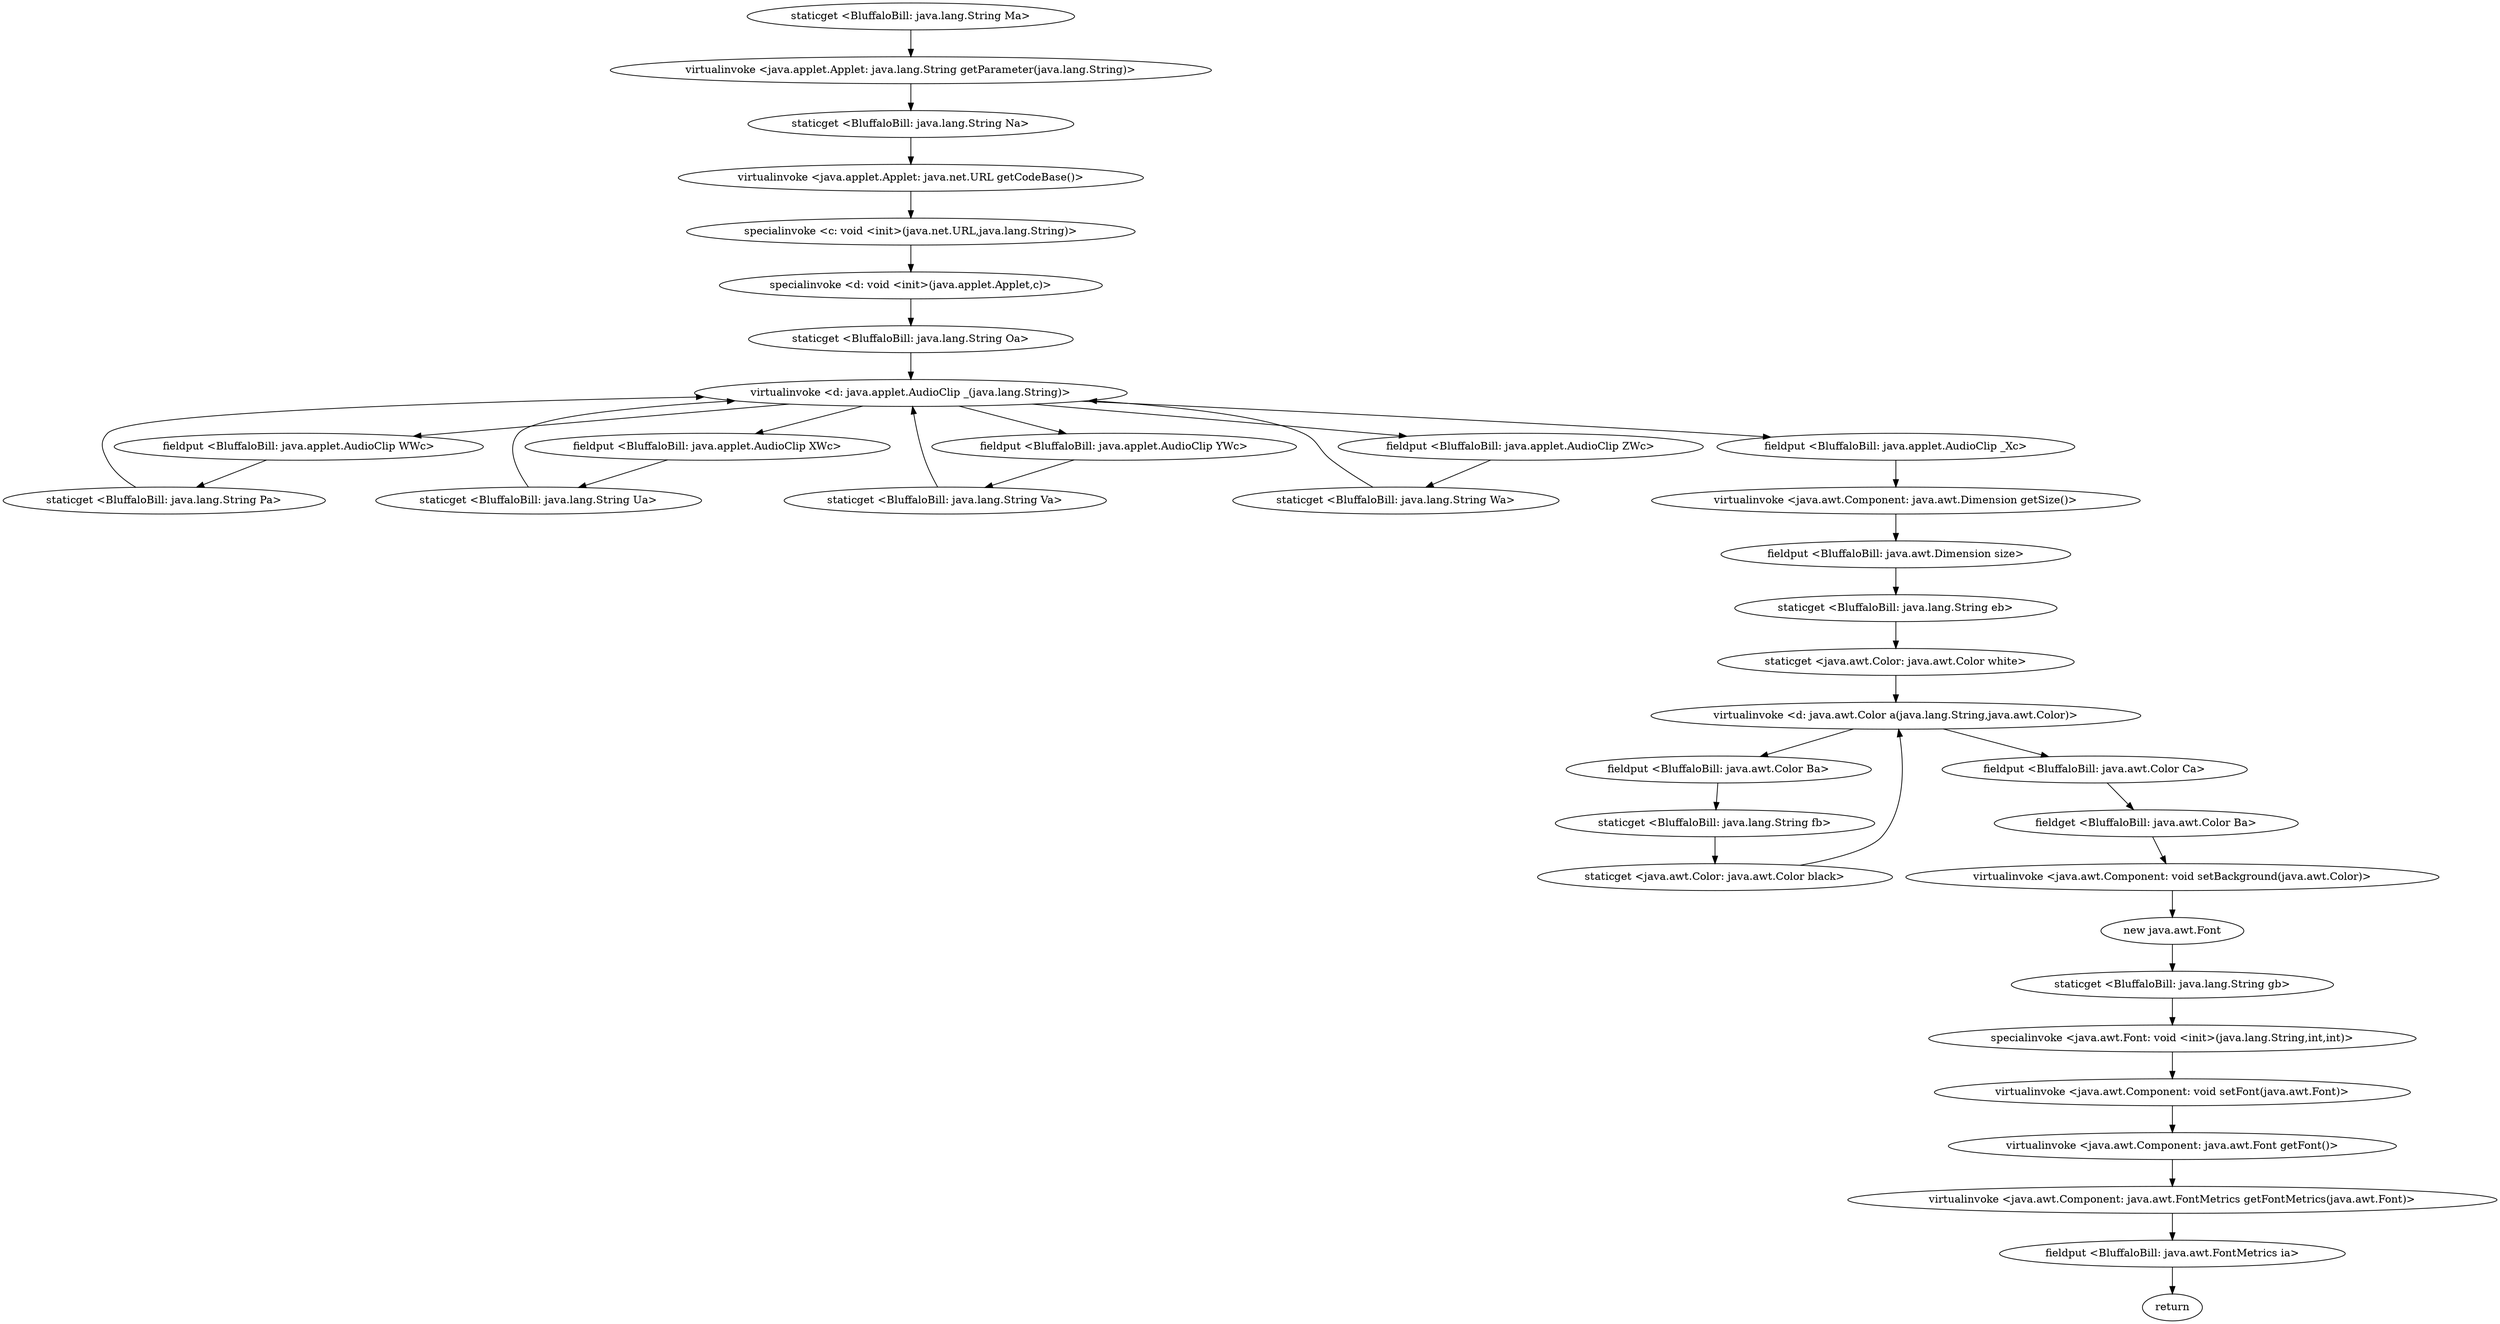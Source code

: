 digraph "" {
"staticget <BluffaloBill: java.lang.String Ma>";
 "staticget <BluffaloBill: java.lang.String Ma>"->"virtualinvoke <java.applet.Applet: java.lang.String getParameter(java.lang.String)>";
 "virtualinvoke <java.applet.Applet: java.lang.String getParameter(java.lang.String)>"->"staticget <BluffaloBill: java.lang.String Na>";
 "staticget <BluffaloBill: java.lang.String Na>"->"virtualinvoke <java.applet.Applet: java.net.URL getCodeBase()>";
 "virtualinvoke <java.applet.Applet: java.net.URL getCodeBase()>"->"specialinvoke <c: void <init>(java.net.URL,java.lang.String)>";
 "specialinvoke <c: void <init>(java.net.URL,java.lang.String)>"->"specialinvoke <d: void <init>(java.applet.Applet,c)>";
 "specialinvoke <d: void <init>(java.applet.Applet,c)>"->"staticget <BluffaloBill: java.lang.String Oa>";
 "staticget <BluffaloBill: java.lang.String Oa>"->"virtualinvoke <d: java.applet.AudioClip _(java.lang.String)>";
 "virtualinvoke <d: java.applet.AudioClip _(java.lang.String)>"->"fieldput <BluffaloBill: java.applet.AudioClip WWc>";
 "fieldput <BluffaloBill: java.applet.AudioClip WWc>"->"staticget <BluffaloBill: java.lang.String Pa>";
 "staticget <BluffaloBill: java.lang.String Pa>"->"virtualinvoke <d: java.applet.AudioClip _(java.lang.String)>";
 "virtualinvoke <d: java.applet.AudioClip _(java.lang.String)>"->"fieldput <BluffaloBill: java.applet.AudioClip XWc>";
 "fieldput <BluffaloBill: java.applet.AudioClip XWc>"->"staticget <BluffaloBill: java.lang.String Ua>";
 "staticget <BluffaloBill: java.lang.String Ua>"->"virtualinvoke <d: java.applet.AudioClip _(java.lang.String)>";
 "virtualinvoke <d: java.applet.AudioClip _(java.lang.String)>"->"fieldput <BluffaloBill: java.applet.AudioClip YWc>";
 "fieldput <BluffaloBill: java.applet.AudioClip YWc>"->"staticget <BluffaloBill: java.lang.String Va>";
 "staticget <BluffaloBill: java.lang.String Va>"->"virtualinvoke <d: java.applet.AudioClip _(java.lang.String)>";
 "virtualinvoke <d: java.applet.AudioClip _(java.lang.String)>"->"fieldput <BluffaloBill: java.applet.AudioClip ZWc>";
 "fieldput <BluffaloBill: java.applet.AudioClip ZWc>"->"staticget <BluffaloBill: java.lang.String Wa>";
 "staticget <BluffaloBill: java.lang.String Wa>"->"virtualinvoke <d: java.applet.AudioClip _(java.lang.String)>";
 "virtualinvoke <d: java.applet.AudioClip _(java.lang.String)>"->"fieldput <BluffaloBill: java.applet.AudioClip _Xc>";
 "fieldput <BluffaloBill: java.applet.AudioClip _Xc>"->"virtualinvoke <java.awt.Component: java.awt.Dimension getSize()>";
 "virtualinvoke <java.awt.Component: java.awt.Dimension getSize()>"->"fieldput <BluffaloBill: java.awt.Dimension size>";
 "fieldput <BluffaloBill: java.awt.Dimension size>"->"staticget <BluffaloBill: java.lang.String eb>";
 "staticget <BluffaloBill: java.lang.String eb>"->"staticget <java.awt.Color: java.awt.Color white>";
 "staticget <java.awt.Color: java.awt.Color white>"->"virtualinvoke <d: java.awt.Color a(java.lang.String,java.awt.Color)>";
 "virtualinvoke <d: java.awt.Color a(java.lang.String,java.awt.Color)>"->"fieldput <BluffaloBill: java.awt.Color Ba>";
 "fieldput <BluffaloBill: java.awt.Color Ba>"->"staticget <BluffaloBill: java.lang.String fb>";
 "staticget <BluffaloBill: java.lang.String fb>"->"staticget <java.awt.Color: java.awt.Color black>";
 "staticget <java.awt.Color: java.awt.Color black>"->"virtualinvoke <d: java.awt.Color a(java.lang.String,java.awt.Color)>";
 "virtualinvoke <d: java.awt.Color a(java.lang.String,java.awt.Color)>"->"fieldput <BluffaloBill: java.awt.Color Ca>";
 "fieldput <BluffaloBill: java.awt.Color Ca>"->"fieldget <BluffaloBill: java.awt.Color Ba>";
 "fieldget <BluffaloBill: java.awt.Color Ba>"->"virtualinvoke <java.awt.Component: void setBackground(java.awt.Color)>";
 "virtualinvoke <java.awt.Component: void setBackground(java.awt.Color)>"->"new java.awt.Font";
 "new java.awt.Font"->"staticget <BluffaloBill: java.lang.String gb>";
 "staticget <BluffaloBill: java.lang.String gb>"->"specialinvoke <java.awt.Font: void <init>(java.lang.String,int,int)>";
 "specialinvoke <java.awt.Font: void <init>(java.lang.String,int,int)>"->"virtualinvoke <java.awt.Component: void setFont(java.awt.Font)>";
 "virtualinvoke <java.awt.Component: void setFont(java.awt.Font)>"->"virtualinvoke <java.awt.Component: java.awt.Font getFont()>";
 "virtualinvoke <java.awt.Component: java.awt.Font getFont()>"->"virtualinvoke <java.awt.Component: java.awt.FontMetrics getFontMetrics(java.awt.Font)>";
 "virtualinvoke <java.awt.Component: java.awt.FontMetrics getFontMetrics(java.awt.Font)>"->"fieldput <BluffaloBill: java.awt.FontMetrics ia>";
 "fieldput <BluffaloBill: java.awt.FontMetrics ia>"->"return";
}
